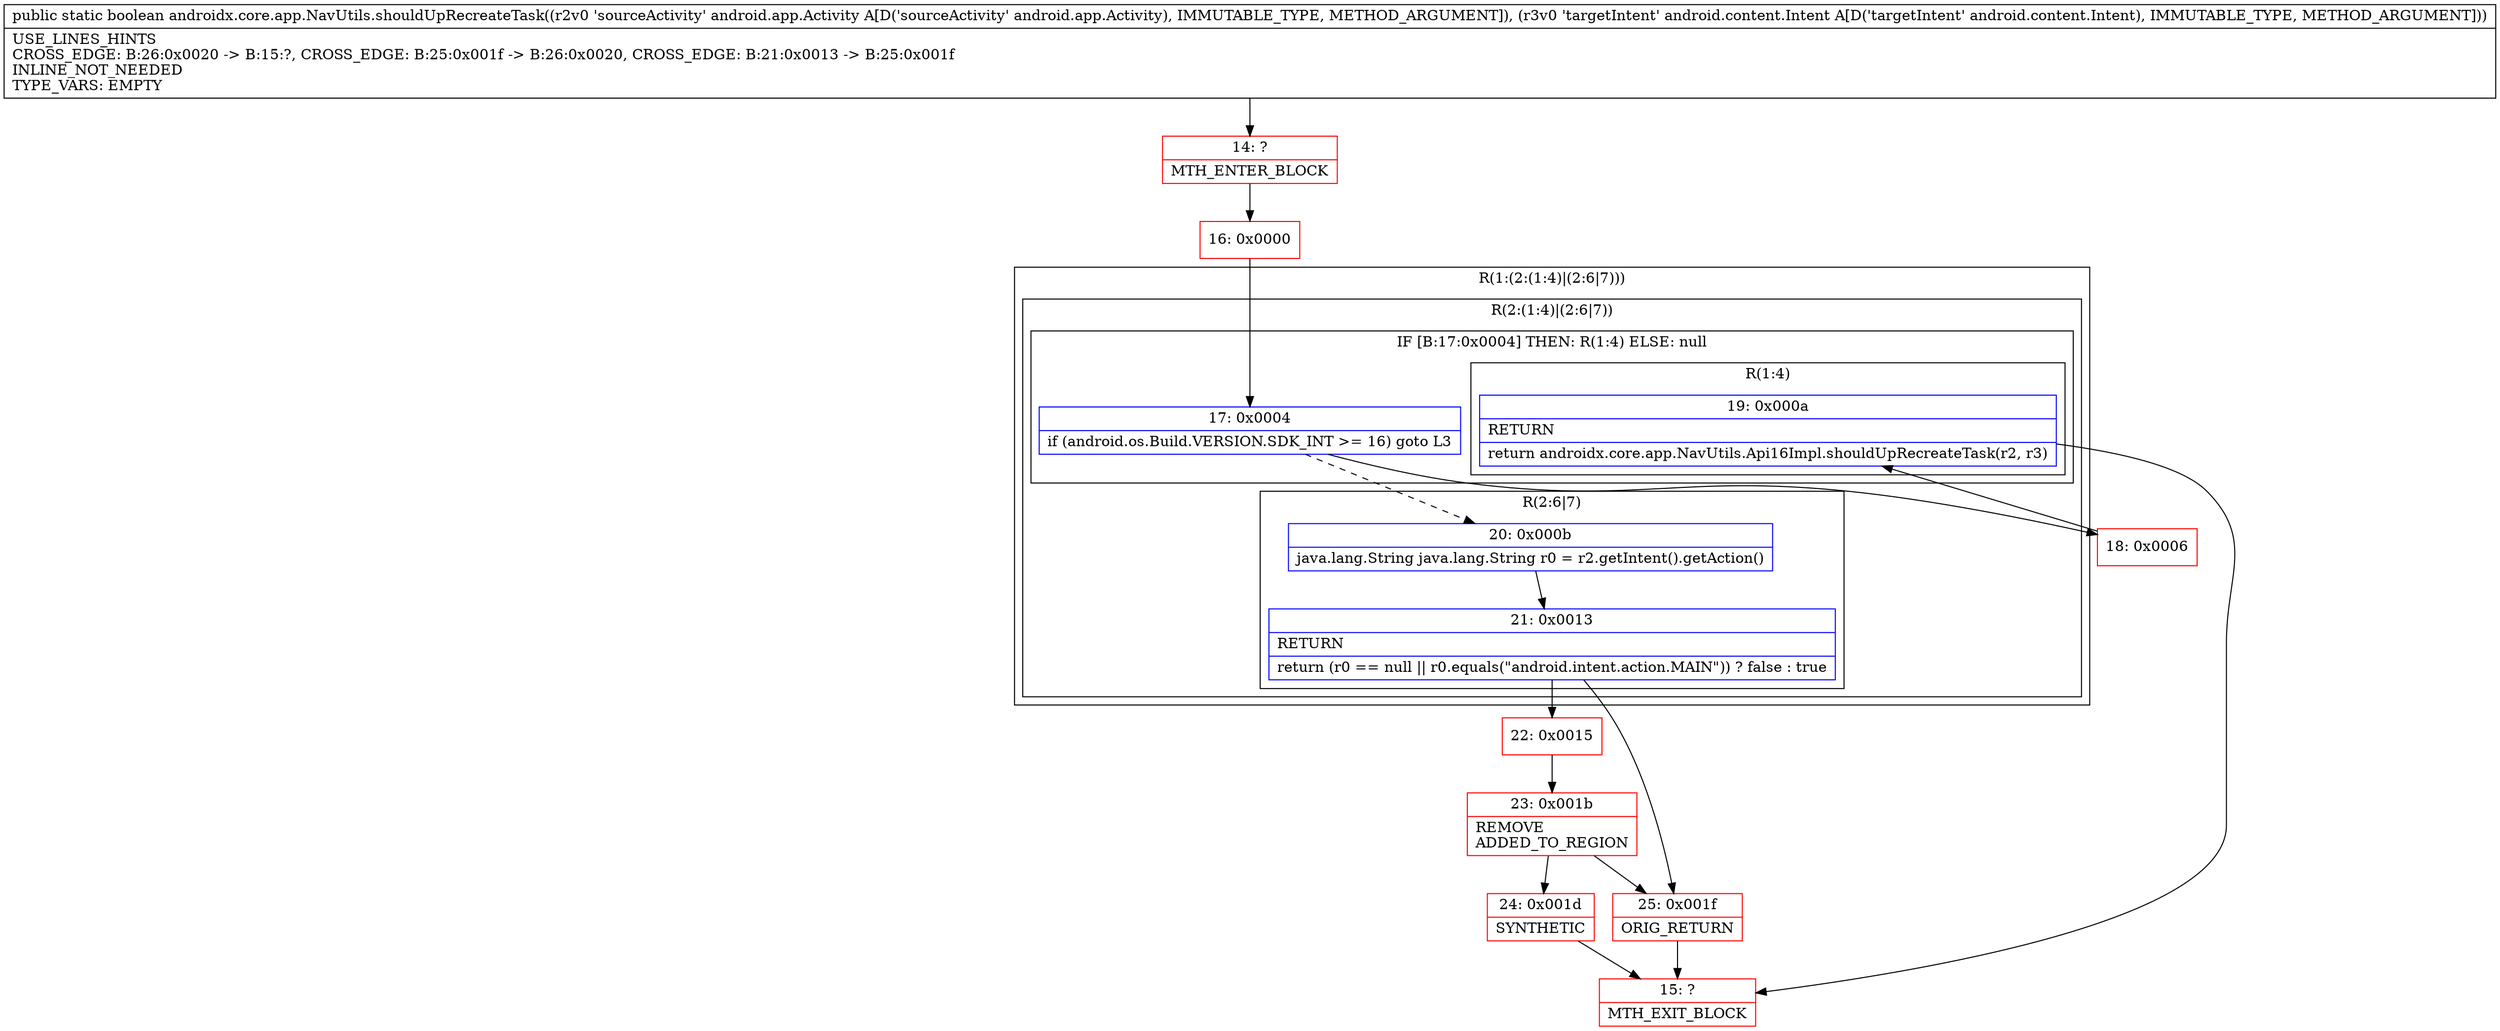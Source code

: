 digraph "CFG forandroidx.core.app.NavUtils.shouldUpRecreateTask(Landroid\/app\/Activity;Landroid\/content\/Intent;)Z" {
subgraph cluster_Region_607190308 {
label = "R(1:(2:(1:4)|(2:6|7)))";
node [shape=record,color=blue];
subgraph cluster_Region_827333654 {
label = "R(2:(1:4)|(2:6|7))";
node [shape=record,color=blue];
subgraph cluster_IfRegion_2019685919 {
label = "IF [B:17:0x0004] THEN: R(1:4) ELSE: null";
node [shape=record,color=blue];
Node_17 [shape=record,label="{17\:\ 0x0004|if (android.os.Build.VERSION.SDK_INT \>= 16) goto L3\l}"];
subgraph cluster_Region_760763869 {
label = "R(1:4)";
node [shape=record,color=blue];
Node_19 [shape=record,label="{19\:\ 0x000a|RETURN\l|return androidx.core.app.NavUtils.Api16Impl.shouldUpRecreateTask(r2, r3)\l}"];
}
}
subgraph cluster_Region_585316419 {
label = "R(2:6|7)";
node [shape=record,color=blue];
Node_20 [shape=record,label="{20\:\ 0x000b|java.lang.String java.lang.String r0 = r2.getIntent().getAction()\l}"];
Node_21 [shape=record,label="{21\:\ 0x0013|RETURN\l|return (r0 == null \|\| r0.equals(\"android.intent.action.MAIN\")) ? false : true\l}"];
}
}
}
Node_14 [shape=record,color=red,label="{14\:\ ?|MTH_ENTER_BLOCK\l}"];
Node_16 [shape=record,color=red,label="{16\:\ 0x0000}"];
Node_18 [shape=record,color=red,label="{18\:\ 0x0006}"];
Node_15 [shape=record,color=red,label="{15\:\ ?|MTH_EXIT_BLOCK\l}"];
Node_22 [shape=record,color=red,label="{22\:\ 0x0015}"];
Node_23 [shape=record,color=red,label="{23\:\ 0x001b|REMOVE\lADDED_TO_REGION\l}"];
Node_24 [shape=record,color=red,label="{24\:\ 0x001d|SYNTHETIC\l}"];
Node_25 [shape=record,color=red,label="{25\:\ 0x001f|ORIG_RETURN\l}"];
MethodNode[shape=record,label="{public static boolean androidx.core.app.NavUtils.shouldUpRecreateTask((r2v0 'sourceActivity' android.app.Activity A[D('sourceActivity' android.app.Activity), IMMUTABLE_TYPE, METHOD_ARGUMENT]), (r3v0 'targetIntent' android.content.Intent A[D('targetIntent' android.content.Intent), IMMUTABLE_TYPE, METHOD_ARGUMENT]))  | USE_LINES_HINTS\lCROSS_EDGE: B:26:0x0020 \-\> B:15:?, CROSS_EDGE: B:25:0x001f \-\> B:26:0x0020, CROSS_EDGE: B:21:0x0013 \-\> B:25:0x001f\lINLINE_NOT_NEEDED\lTYPE_VARS: EMPTY\l}"];
MethodNode -> Node_14;Node_17 -> Node_18;
Node_17 -> Node_20[style=dashed];
Node_19 -> Node_15;
Node_20 -> Node_21;
Node_21 -> Node_22;
Node_21 -> Node_25;
Node_14 -> Node_16;
Node_16 -> Node_17;
Node_18 -> Node_19;
Node_22 -> Node_23;
Node_23 -> Node_24;
Node_23 -> Node_25;
Node_24 -> Node_15;
Node_25 -> Node_15;
}

